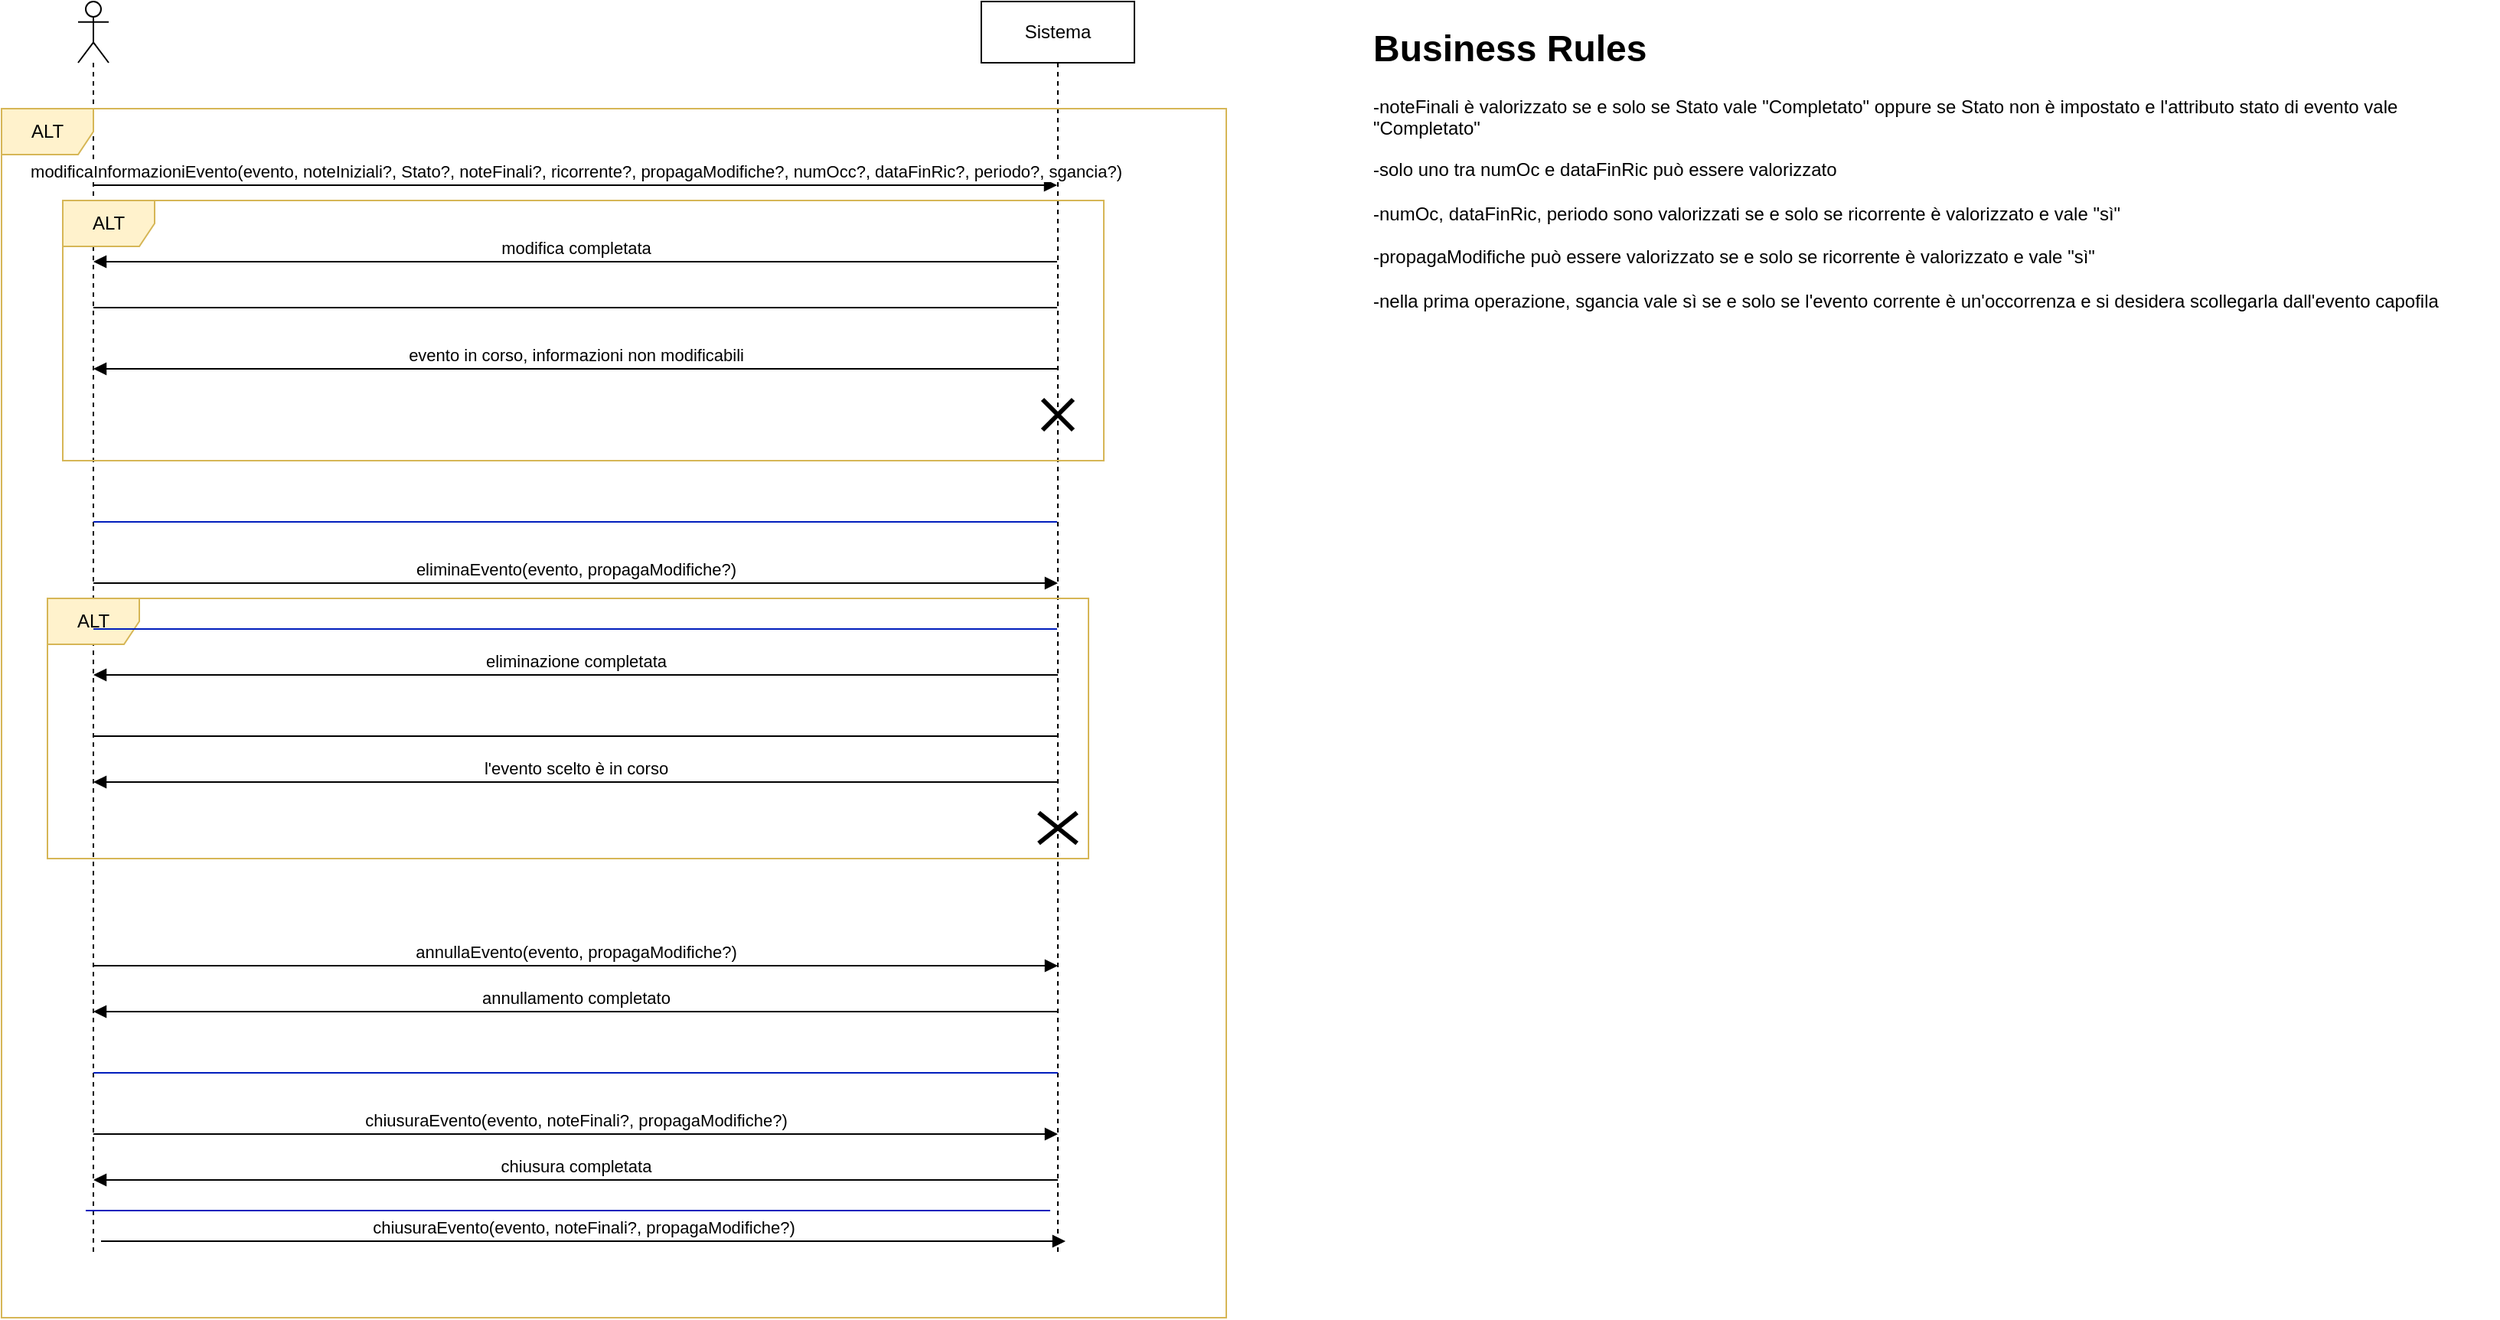 <mxfile version="21.5.2" type="device">
  <diagram name="Page-1" id="QDfFvY-H9rWFnQ-WUK-m">
    <mxGraphModel dx="1781" dy="547" grid="1" gridSize="10" guides="1" tooltips="1" connect="1" arrows="1" fold="1" page="1" pageScale="1" pageWidth="827" pageHeight="1169" math="0" shadow="0">
      <root>
        <mxCell id="0" />
        <mxCell id="1" parent="0" />
        <mxCell id="lZdME3Nn1fXITaDIao4x-1" value="" style="shape=umlLifeline;perimeter=lifelinePerimeter;whiteSpace=wrap;html=1;container=1;dropTarget=0;collapsible=0;recursiveResize=0;outlineConnect=0;portConstraint=eastwest;newEdgeStyle={&quot;edgeStyle&quot;:&quot;elbowEdgeStyle&quot;,&quot;elbow&quot;:&quot;vertical&quot;,&quot;curved&quot;:0,&quot;rounded&quot;:0};participant=umlActor;" parent="1" vertex="1">
          <mxGeometry x="-90" y="60" width="20" height="820" as="geometry" />
        </mxCell>
        <mxCell id="lZdME3Nn1fXITaDIao4x-2" value="Sistema" style="shape=umlLifeline;perimeter=lifelinePerimeter;whiteSpace=wrap;html=1;container=1;dropTarget=0;collapsible=0;recursiveResize=0;outlineConnect=0;portConstraint=eastwest;newEdgeStyle={&quot;edgeStyle&quot;:&quot;elbowEdgeStyle&quot;,&quot;elbow&quot;:&quot;vertical&quot;,&quot;curved&quot;:0,&quot;rounded&quot;:0};" parent="1" vertex="1">
          <mxGeometry x="500" y="60" width="100" height="820" as="geometry" />
        </mxCell>
        <mxCell id="lZdME3Nn1fXITaDIao4x-3" value="ALT" style="shape=umlFrame;whiteSpace=wrap;html=1;pointerEvents=0;fillColor=#fff2cc;strokeColor=#d6b656;" parent="1" vertex="1">
          <mxGeometry x="-140" y="130" width="800" height="790" as="geometry" />
        </mxCell>
        <mxCell id="lZdME3Nn1fXITaDIao4x-8" value="&lt;h1&gt;Business Rules&lt;br&gt;&lt;/h1&gt;&lt;p&gt;-noteFinali è valorizzato se e solo se Stato vale &quot;Completato&quot; oppure se Stato non è impostato e l&#39;attributo stato di evento vale &quot;Completato&quot;&lt;br&gt;&lt;/p&gt;&lt;div&gt;-solo uno tra numOc e dataFinRic può essere valorizzato&lt;/div&gt;&lt;div&gt;&lt;br&gt;&lt;/div&gt;&lt;div&gt;-numOc, dataFinRic, periodo sono valorizzati se e solo se ricorrente è valorizzato e vale &quot;sì&quot;&lt;/div&gt;&lt;div&gt;&lt;br&gt;&lt;/div&gt;&lt;div&gt;-propagaModifiche può essere valorizzato se e solo se ricorrente è valorizzato e vale &quot;sì&quot;&lt;br&gt;&lt;/div&gt;&lt;div&gt;&lt;br&gt;&lt;/div&gt;&lt;div&gt;-nella prima operazione, sgancia vale sì se e solo se l&#39;evento corrente è un&#39;occorrenza e si desidera scollegarla dall&#39;evento capofila&lt;br&gt;&lt;/div&gt;" style="text;html=1;strokeColor=none;fillColor=none;spacing=5;spacingTop=-20;whiteSpace=wrap;overflow=hidden;rounded=0;" parent="1" vertex="1">
          <mxGeometry x="751" y="71" width="740" height="510" as="geometry" />
        </mxCell>
        <mxCell id="lZdME3Nn1fXITaDIao4x-13" value="" style="endArrow=none;endFill=0;endSize=12;html=1;rounded=0;fillColor=#0050ef;strokeColor=#001DBC;" parent="1" source="lZdME3Nn1fXITaDIao4x-2" target="lZdME3Nn1fXITaDIao4x-1" edge="1">
          <mxGeometry width="160" relative="1" as="geometry">
            <mxPoint x="290" y="330" as="sourcePoint" />
            <mxPoint x="450" y="330" as="targetPoint" />
            <Array as="points">
              <mxPoint x="230" y="400" />
            </Array>
          </mxGeometry>
        </mxCell>
        <mxCell id="w2duokweiTbNrjkr3cqu-5" value="" style="group" parent="1" vertex="1" connectable="0">
          <mxGeometry x="-110" y="440" width="680" height="180" as="geometry" />
        </mxCell>
        <mxCell id="lZdME3Nn1fXITaDIao4x-16" value="eliminaEvento(evento, propagaModifiche?)" style="html=1;verticalAlign=bottom;endArrow=block;edgeStyle=elbowEdgeStyle;elbow=vertical;curved=0;rounded=0;" parent="w2duokweiTbNrjkr3cqu-5" edge="1">
          <mxGeometry width="80" relative="1" as="geometry">
            <mxPoint x="30" as="sourcePoint" />
            <mxPoint x="660" as="targetPoint" />
            <Array as="points">
              <mxPoint x="330" />
            </Array>
          </mxGeometry>
        </mxCell>
        <mxCell id="w2duokweiTbNrjkr3cqu-4" value="" style="group" parent="w2duokweiTbNrjkr3cqu-5" vertex="1" connectable="0">
          <mxGeometry y="10" width="680" height="170" as="geometry" />
        </mxCell>
        <mxCell id="lZdME3Nn1fXITaDIao4x-18" value="ALT" style="shape=umlFrame;whiteSpace=wrap;html=1;pointerEvents=0;fillColor=#fff2cc;strokeColor=#d6b656;" parent="w2duokweiTbNrjkr3cqu-4" vertex="1">
          <mxGeometry width="680" height="170" as="geometry" />
        </mxCell>
        <mxCell id="lZdME3Nn1fXITaDIao4x-20" value="" style="endArrow=none;endFill=0;endSize=12;html=1;rounded=0;" parent="w2duokweiTbNrjkr3cqu-4" source="lZdME3Nn1fXITaDIao4x-1" target="lZdME3Nn1fXITaDIao4x-2" edge="1">
          <mxGeometry width="160" relative="1" as="geometry">
            <mxPoint x="150" y="-60" as="sourcePoint" />
            <mxPoint x="310" y="-60" as="targetPoint" />
            <Array as="points">
              <mxPoint x="350" y="90" />
              <mxPoint x="360" y="90" />
            </Array>
          </mxGeometry>
        </mxCell>
        <mxCell id="lZdME3Nn1fXITaDIao4x-21" value="eliminazione completata" style="html=1;verticalAlign=bottom;endArrow=none;edgeStyle=elbowEdgeStyle;elbow=vertical;curved=0;rounded=0;endFill=0;startArrow=block;startFill=1;" parent="w2duokweiTbNrjkr3cqu-4" edge="1">
          <mxGeometry width="80" relative="1" as="geometry">
            <mxPoint x="30" y="50" as="sourcePoint" />
            <mxPoint x="660" y="50" as="targetPoint" />
            <Array as="points">
              <mxPoint x="120" y="50" />
              <mxPoint x="210" y="30" />
              <mxPoint x="370" y="20" />
            </Array>
          </mxGeometry>
        </mxCell>
        <mxCell id="w2duokweiTbNrjkr3cqu-2" value="l&#39;evento scelto è in corso" style="html=1;verticalAlign=bottom;endArrow=none;edgeStyle=elbowEdgeStyle;elbow=vertical;curved=0;rounded=0;endFill=0;startArrow=block;startFill=1;" parent="w2duokweiTbNrjkr3cqu-4" edge="1">
          <mxGeometry width="80" relative="1" as="geometry">
            <mxPoint x="30" y="120" as="sourcePoint" />
            <mxPoint x="660" y="120" as="targetPoint" />
            <Array as="points">
              <mxPoint x="120" y="120" />
              <mxPoint x="210" y="100" />
              <mxPoint x="370" y="90" />
            </Array>
          </mxGeometry>
        </mxCell>
        <mxCell id="w2duokweiTbNrjkr3cqu-3" value="" style="shape=umlDestroy;whiteSpace=wrap;html=1;strokeWidth=3;targetShapes=umlLifeline;" parent="w2duokweiTbNrjkr3cqu-4" vertex="1">
          <mxGeometry x="647.5" y="140" width="25" height="20" as="geometry" />
        </mxCell>
        <mxCell id="w2duokweiTbNrjkr3cqu-19" value="" style="group" parent="1" vertex="1" connectable="0">
          <mxGeometry x="10" y="690" width="250" height="30" as="geometry" />
        </mxCell>
        <mxCell id="w2duokweiTbNrjkr3cqu-20" value="" style="group" parent="w2duokweiTbNrjkr3cqu-19" vertex="1" connectable="0">
          <mxGeometry width="250" height="30" as="geometry" />
        </mxCell>
        <mxCell id="w2duokweiTbNrjkr3cqu-21" value="annullaEvento(evento, propagaModifiche?)" style="html=1;verticalAlign=bottom;endArrow=block;edgeStyle=elbowEdgeStyle;elbow=vertical;curved=0;rounded=0;" parent="w2duokweiTbNrjkr3cqu-20" edge="1">
          <mxGeometry width="80" relative="1" as="geometry">
            <mxPoint x="-90" as="sourcePoint" />
            <mxPoint x="540" as="targetPoint" />
            <Array as="points">
              <mxPoint x="210" />
            </Array>
          </mxGeometry>
        </mxCell>
        <mxCell id="w2duokweiTbNrjkr3cqu-22" value="annullamento completato" style="html=1;verticalAlign=bottom;endArrow=none;edgeStyle=elbowEdgeStyle;elbow=vertical;curved=0;rounded=0;endFill=0;startArrow=block;startFill=1;" parent="w2duokweiTbNrjkr3cqu-20" edge="1">
          <mxGeometry width="80" relative="1" as="geometry">
            <mxPoint x="-90" y="30" as="sourcePoint" />
            <mxPoint x="540" y="30" as="targetPoint" />
            <Array as="points">
              <mxPoint y="30" />
              <mxPoint x="90" y="10" />
              <mxPoint x="250" />
            </Array>
          </mxGeometry>
        </mxCell>
        <mxCell id="w2duokweiTbNrjkr3cqu-24" value="" style="group" parent="1" vertex="1" connectable="0">
          <mxGeometry x="-100" y="180" width="680" height="180" as="geometry" />
        </mxCell>
        <mxCell id="lZdME3Nn1fXITaDIao4x-7" value="modificaInformazioniEvento(evento, noteIniziali?, Stato?, noteFinali?, ricorrente?, propagaModifiche?, numOcc?, dataFinRic?, periodo?, sgancia?)" style="html=1;verticalAlign=bottom;endArrow=block;edgeStyle=elbowEdgeStyle;elbow=vertical;curved=0;rounded=0;" parent="w2duokweiTbNrjkr3cqu-24" source="lZdME3Nn1fXITaDIao4x-1" target="lZdME3Nn1fXITaDIao4x-2" edge="1">
          <mxGeometry width="80" relative="1" as="geometry">
            <mxPoint x="460" y="110" as="sourcePoint" />
            <mxPoint x="540" y="110" as="targetPoint" />
            <Array as="points">
              <mxPoint x="310" />
            </Array>
          </mxGeometry>
        </mxCell>
        <mxCell id="w2duokweiTbNrjkr3cqu-23" value="" style="group" parent="w2duokweiTbNrjkr3cqu-24" vertex="1" connectable="0">
          <mxGeometry y="10" width="680" height="170" as="geometry" />
        </mxCell>
        <mxCell id="lZdME3Nn1fXITaDIao4x-9" value="modifica completata" style="html=1;verticalAlign=bottom;endArrow=none;edgeStyle=elbowEdgeStyle;elbow=vertical;curved=0;rounded=0;endFill=0;startArrow=block;startFill=1;" parent="w2duokweiTbNrjkr3cqu-23" source="lZdME3Nn1fXITaDIao4x-1" target="lZdME3Nn1fXITaDIao4x-2" edge="1">
          <mxGeometry width="80" relative="1" as="geometry">
            <mxPoint x="210" y="10" as="sourcePoint" />
            <mxPoint x="650" y="40" as="targetPoint" />
            <Array as="points">
              <mxPoint x="100" y="40" />
              <mxPoint x="190" y="20" />
              <mxPoint x="350" y="10" />
            </Array>
          </mxGeometry>
        </mxCell>
        <mxCell id="lZdME3Nn1fXITaDIao4x-10" value="ALT" style="shape=umlFrame;whiteSpace=wrap;html=1;pointerEvents=0;fillColor=#fff2cc;strokeColor=#d6b656;" parent="w2duokweiTbNrjkr3cqu-23" vertex="1">
          <mxGeometry width="680" height="170" as="geometry" />
        </mxCell>
        <mxCell id="lZdME3Nn1fXITaDIao4x-11" value="" style="endArrow=none;endFill=0;endSize=12;html=1;rounded=0;" parent="w2duokweiTbNrjkr3cqu-23" source="lZdME3Nn1fXITaDIao4x-2" target="lZdME3Nn1fXITaDIao4x-1" edge="1">
          <mxGeometry width="160" relative="1" as="geometry">
            <mxPoint x="330" y="10" as="sourcePoint" />
            <mxPoint x="490" y="10" as="targetPoint" />
            <Array as="points">
              <mxPoint x="320" y="70" />
            </Array>
          </mxGeometry>
        </mxCell>
        <mxCell id="lZdME3Nn1fXITaDIao4x-12" value="" style="shape=umlDestroy;whiteSpace=wrap;html=1;strokeWidth=3;targetShapes=umlLifeline;" parent="w2duokweiTbNrjkr3cqu-23" vertex="1">
          <mxGeometry x="640" y="130" width="20" height="20" as="geometry" />
        </mxCell>
        <mxCell id="lZdME3Nn1fXITaDIao4x-14" value="evento in corso, informazioni non modificabili" style="html=1;verticalAlign=bottom;endArrow=none;edgeStyle=elbowEdgeStyle;elbow=vertical;curved=0;rounded=0;endFill=0;startArrow=block;startFill=1;" parent="w2duokweiTbNrjkr3cqu-23" edge="1">
          <mxGeometry width="80" relative="1" as="geometry">
            <mxPoint x="20" y="110" as="sourcePoint" />
            <mxPoint x="650" y="110" as="targetPoint" />
            <Array as="points">
              <mxPoint x="110" y="110" />
              <mxPoint x="200" y="90" />
              <mxPoint x="360" y="80" />
            </Array>
          </mxGeometry>
        </mxCell>
        <mxCell id="w2duokweiTbNrjkr3cqu-25" value="" style="endArrow=none;endFill=0;endSize=12;html=1;rounded=0;fillColor=#0050ef;strokeColor=#001DBC;" parent="1" source="lZdME3Nn1fXITaDIao4x-1" target="lZdME3Nn1fXITaDIao4x-2" edge="1">
          <mxGeometry width="160" relative="1" as="geometry">
            <mxPoint x="140" y="800" as="sourcePoint" />
            <mxPoint x="300" y="800" as="targetPoint" />
          </mxGeometry>
        </mxCell>
        <mxCell id="w2duokweiTbNrjkr3cqu-26" value="" style="endArrow=none;endFill=0;endSize=12;html=1;rounded=0;fillColor=#0050ef;strokeColor=#001DBC;" parent="1" edge="1">
          <mxGeometry width="160" relative="1" as="geometry">
            <mxPoint x="-80" y="760" as="sourcePoint" />
            <mxPoint x="550" y="760" as="targetPoint" />
          </mxGeometry>
        </mxCell>
        <mxCell id="ZRnrCgxy97fv4_eR-db5-1" value="" style="endArrow=none;endFill=0;endSize=12;html=1;rounded=0;fillColor=#0050ef;strokeColor=#001DBC;" edge="1" parent="1">
          <mxGeometry width="160" relative="1" as="geometry">
            <mxPoint x="-85" y="850" as="sourcePoint" />
            <mxPoint x="545" y="850" as="targetPoint" />
          </mxGeometry>
        </mxCell>
        <mxCell id="ZRnrCgxy97fv4_eR-db5-3" value="chiusuraEvento(evento, noteFinali?, propagaModifiche?)" style="html=1;verticalAlign=bottom;endArrow=block;edgeStyle=elbowEdgeStyle;elbow=vertical;curved=0;rounded=0;" edge="1" parent="1">
          <mxGeometry width="80" relative="1" as="geometry">
            <mxPoint x="-75" y="870" as="sourcePoint" />
            <mxPoint x="555" y="870" as="targetPoint" />
            <Array as="points">
              <mxPoint x="225" y="870" />
            </Array>
          </mxGeometry>
        </mxCell>
        <mxCell id="w2duokweiTbNrjkr3cqu-7" value="chiusuraEvento(evento, noteFinali?, propagaModifiche?)" style="html=1;verticalAlign=bottom;endArrow=block;edgeStyle=elbowEdgeStyle;elbow=vertical;curved=0;rounded=0;" parent="1" edge="1">
          <mxGeometry width="80" relative="1" as="geometry">
            <mxPoint x="-80" y="800" as="sourcePoint" />
            <mxPoint x="550" y="800" as="targetPoint" />
            <Array as="points">
              <mxPoint x="220" y="800" />
            </Array>
          </mxGeometry>
        </mxCell>
        <mxCell id="w2duokweiTbNrjkr3cqu-11" value="chiusura completata" style="html=1;verticalAlign=bottom;endArrow=none;edgeStyle=elbowEdgeStyle;elbow=vertical;curved=0;rounded=0;endFill=0;startArrow=block;startFill=1;" parent="1" edge="1">
          <mxGeometry width="80" relative="1" as="geometry">
            <mxPoint x="-80" y="830" as="sourcePoint" />
            <mxPoint x="550" y="830" as="targetPoint" />
            <Array as="points">
              <mxPoint x="10" y="830" />
              <mxPoint x="100" y="810" />
              <mxPoint x="260" y="800" />
            </Array>
          </mxGeometry>
        </mxCell>
      </root>
    </mxGraphModel>
  </diagram>
</mxfile>
